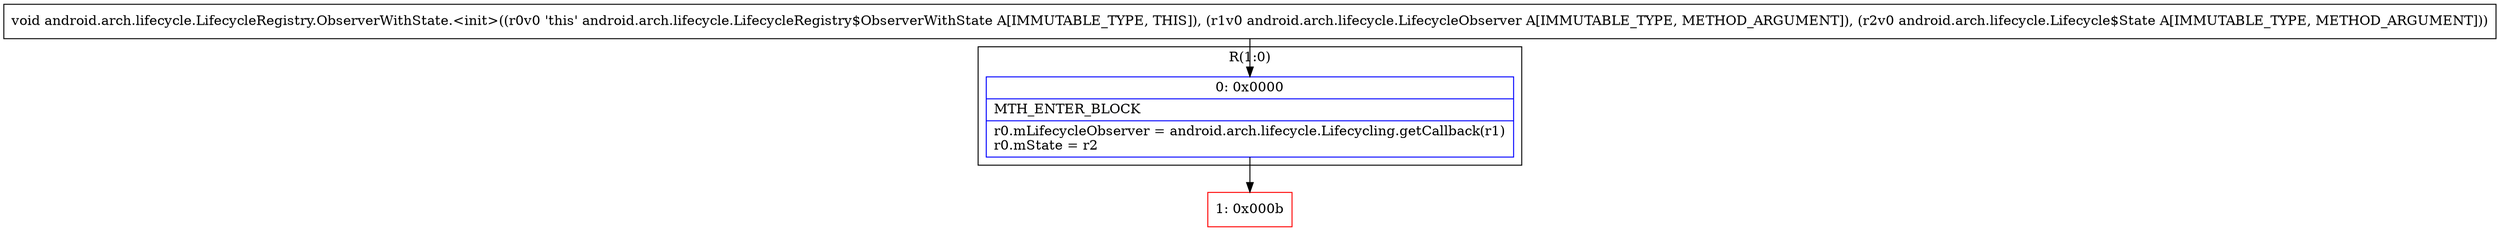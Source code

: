 digraph "CFG forandroid.arch.lifecycle.LifecycleRegistry.ObserverWithState.\<init\>(Landroid\/arch\/lifecycle\/LifecycleObserver;Landroid\/arch\/lifecycle\/Lifecycle$State;)V" {
subgraph cluster_Region_524985005 {
label = "R(1:0)";
node [shape=record,color=blue];
Node_0 [shape=record,label="{0\:\ 0x0000|MTH_ENTER_BLOCK\l|r0.mLifecycleObserver = android.arch.lifecycle.Lifecycling.getCallback(r1)\lr0.mState = r2\l}"];
}
Node_1 [shape=record,color=red,label="{1\:\ 0x000b}"];
MethodNode[shape=record,label="{void android.arch.lifecycle.LifecycleRegistry.ObserverWithState.\<init\>((r0v0 'this' android.arch.lifecycle.LifecycleRegistry$ObserverWithState A[IMMUTABLE_TYPE, THIS]), (r1v0 android.arch.lifecycle.LifecycleObserver A[IMMUTABLE_TYPE, METHOD_ARGUMENT]), (r2v0 android.arch.lifecycle.Lifecycle$State A[IMMUTABLE_TYPE, METHOD_ARGUMENT])) }"];
MethodNode -> Node_0;
Node_0 -> Node_1;
}

